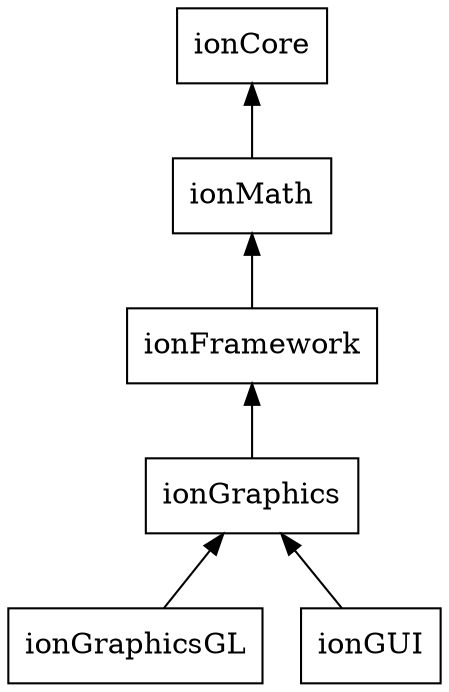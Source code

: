 digraph graphname {
    node [shape=box];
    ionCore [URL="moduleCore.html"];

    ionCore -> ionMath            [dir="back"];
    ionMath -> ionFramework       [dir="back"];
    ionFramework -> ionGraphics   [dir="back"];
    ionGraphics -> ionGraphicsGL  [dir="back"];
    ionGraphics -> ionGUI         [dir="back"];
}
